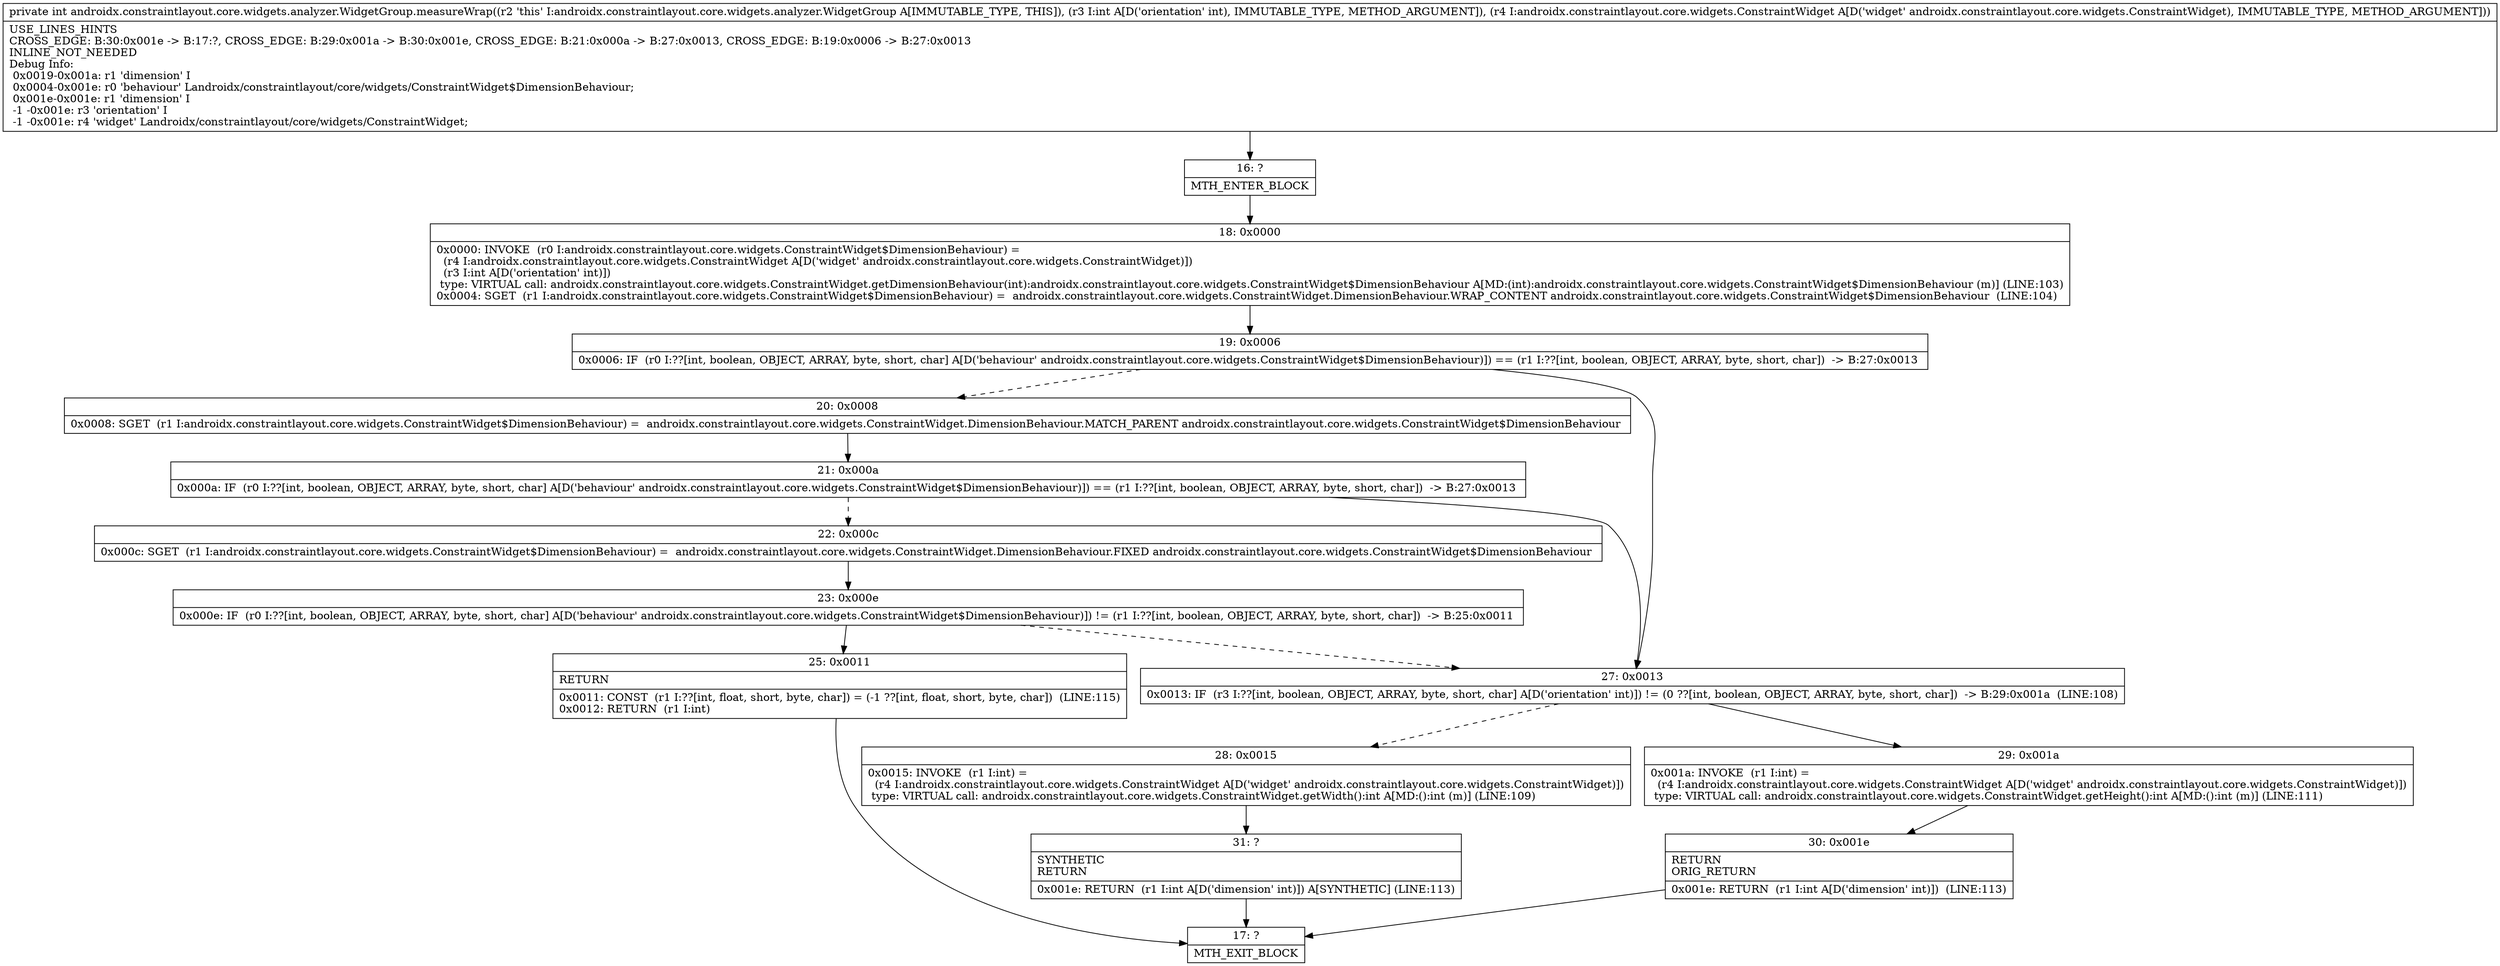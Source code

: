 digraph "CFG forandroidx.constraintlayout.core.widgets.analyzer.WidgetGroup.measureWrap(ILandroidx\/constraintlayout\/core\/widgets\/ConstraintWidget;)I" {
Node_16 [shape=record,label="{16\:\ ?|MTH_ENTER_BLOCK\l}"];
Node_18 [shape=record,label="{18\:\ 0x0000|0x0000: INVOKE  (r0 I:androidx.constraintlayout.core.widgets.ConstraintWidget$DimensionBehaviour) = \l  (r4 I:androidx.constraintlayout.core.widgets.ConstraintWidget A[D('widget' androidx.constraintlayout.core.widgets.ConstraintWidget)])\l  (r3 I:int A[D('orientation' int)])\l type: VIRTUAL call: androidx.constraintlayout.core.widgets.ConstraintWidget.getDimensionBehaviour(int):androidx.constraintlayout.core.widgets.ConstraintWidget$DimensionBehaviour A[MD:(int):androidx.constraintlayout.core.widgets.ConstraintWidget$DimensionBehaviour (m)] (LINE:103)\l0x0004: SGET  (r1 I:androidx.constraintlayout.core.widgets.ConstraintWidget$DimensionBehaviour) =  androidx.constraintlayout.core.widgets.ConstraintWidget.DimensionBehaviour.WRAP_CONTENT androidx.constraintlayout.core.widgets.ConstraintWidget$DimensionBehaviour  (LINE:104)\l}"];
Node_19 [shape=record,label="{19\:\ 0x0006|0x0006: IF  (r0 I:??[int, boolean, OBJECT, ARRAY, byte, short, char] A[D('behaviour' androidx.constraintlayout.core.widgets.ConstraintWidget$DimensionBehaviour)]) == (r1 I:??[int, boolean, OBJECT, ARRAY, byte, short, char])  \-\> B:27:0x0013 \l}"];
Node_20 [shape=record,label="{20\:\ 0x0008|0x0008: SGET  (r1 I:androidx.constraintlayout.core.widgets.ConstraintWidget$DimensionBehaviour) =  androidx.constraintlayout.core.widgets.ConstraintWidget.DimensionBehaviour.MATCH_PARENT androidx.constraintlayout.core.widgets.ConstraintWidget$DimensionBehaviour \l}"];
Node_21 [shape=record,label="{21\:\ 0x000a|0x000a: IF  (r0 I:??[int, boolean, OBJECT, ARRAY, byte, short, char] A[D('behaviour' androidx.constraintlayout.core.widgets.ConstraintWidget$DimensionBehaviour)]) == (r1 I:??[int, boolean, OBJECT, ARRAY, byte, short, char])  \-\> B:27:0x0013 \l}"];
Node_22 [shape=record,label="{22\:\ 0x000c|0x000c: SGET  (r1 I:androidx.constraintlayout.core.widgets.ConstraintWidget$DimensionBehaviour) =  androidx.constraintlayout.core.widgets.ConstraintWidget.DimensionBehaviour.FIXED androidx.constraintlayout.core.widgets.ConstraintWidget$DimensionBehaviour \l}"];
Node_23 [shape=record,label="{23\:\ 0x000e|0x000e: IF  (r0 I:??[int, boolean, OBJECT, ARRAY, byte, short, char] A[D('behaviour' androidx.constraintlayout.core.widgets.ConstraintWidget$DimensionBehaviour)]) != (r1 I:??[int, boolean, OBJECT, ARRAY, byte, short, char])  \-\> B:25:0x0011 \l}"];
Node_25 [shape=record,label="{25\:\ 0x0011|RETURN\l|0x0011: CONST  (r1 I:??[int, float, short, byte, char]) = (\-1 ??[int, float, short, byte, char])  (LINE:115)\l0x0012: RETURN  (r1 I:int) \l}"];
Node_17 [shape=record,label="{17\:\ ?|MTH_EXIT_BLOCK\l}"];
Node_27 [shape=record,label="{27\:\ 0x0013|0x0013: IF  (r3 I:??[int, boolean, OBJECT, ARRAY, byte, short, char] A[D('orientation' int)]) != (0 ??[int, boolean, OBJECT, ARRAY, byte, short, char])  \-\> B:29:0x001a  (LINE:108)\l}"];
Node_28 [shape=record,label="{28\:\ 0x0015|0x0015: INVOKE  (r1 I:int) = \l  (r4 I:androidx.constraintlayout.core.widgets.ConstraintWidget A[D('widget' androidx.constraintlayout.core.widgets.ConstraintWidget)])\l type: VIRTUAL call: androidx.constraintlayout.core.widgets.ConstraintWidget.getWidth():int A[MD:():int (m)] (LINE:109)\l}"];
Node_31 [shape=record,label="{31\:\ ?|SYNTHETIC\lRETURN\l|0x001e: RETURN  (r1 I:int A[D('dimension' int)]) A[SYNTHETIC] (LINE:113)\l}"];
Node_29 [shape=record,label="{29\:\ 0x001a|0x001a: INVOKE  (r1 I:int) = \l  (r4 I:androidx.constraintlayout.core.widgets.ConstraintWidget A[D('widget' androidx.constraintlayout.core.widgets.ConstraintWidget)])\l type: VIRTUAL call: androidx.constraintlayout.core.widgets.ConstraintWidget.getHeight():int A[MD:():int (m)] (LINE:111)\l}"];
Node_30 [shape=record,label="{30\:\ 0x001e|RETURN\lORIG_RETURN\l|0x001e: RETURN  (r1 I:int A[D('dimension' int)])  (LINE:113)\l}"];
MethodNode[shape=record,label="{private int androidx.constraintlayout.core.widgets.analyzer.WidgetGroup.measureWrap((r2 'this' I:androidx.constraintlayout.core.widgets.analyzer.WidgetGroup A[IMMUTABLE_TYPE, THIS]), (r3 I:int A[D('orientation' int), IMMUTABLE_TYPE, METHOD_ARGUMENT]), (r4 I:androidx.constraintlayout.core.widgets.ConstraintWidget A[D('widget' androidx.constraintlayout.core.widgets.ConstraintWidget), IMMUTABLE_TYPE, METHOD_ARGUMENT]))  | USE_LINES_HINTS\lCROSS_EDGE: B:30:0x001e \-\> B:17:?, CROSS_EDGE: B:29:0x001a \-\> B:30:0x001e, CROSS_EDGE: B:21:0x000a \-\> B:27:0x0013, CROSS_EDGE: B:19:0x0006 \-\> B:27:0x0013\lINLINE_NOT_NEEDED\lDebug Info:\l  0x0019\-0x001a: r1 'dimension' I\l  0x0004\-0x001e: r0 'behaviour' Landroidx\/constraintlayout\/core\/widgets\/ConstraintWidget$DimensionBehaviour;\l  0x001e\-0x001e: r1 'dimension' I\l  \-1 \-0x001e: r3 'orientation' I\l  \-1 \-0x001e: r4 'widget' Landroidx\/constraintlayout\/core\/widgets\/ConstraintWidget;\l}"];
MethodNode -> Node_16;Node_16 -> Node_18;
Node_18 -> Node_19;
Node_19 -> Node_20[style=dashed];
Node_19 -> Node_27;
Node_20 -> Node_21;
Node_21 -> Node_22[style=dashed];
Node_21 -> Node_27;
Node_22 -> Node_23;
Node_23 -> Node_25;
Node_23 -> Node_27[style=dashed];
Node_25 -> Node_17;
Node_27 -> Node_28[style=dashed];
Node_27 -> Node_29;
Node_28 -> Node_31;
Node_31 -> Node_17;
Node_29 -> Node_30;
Node_30 -> Node_17;
}

